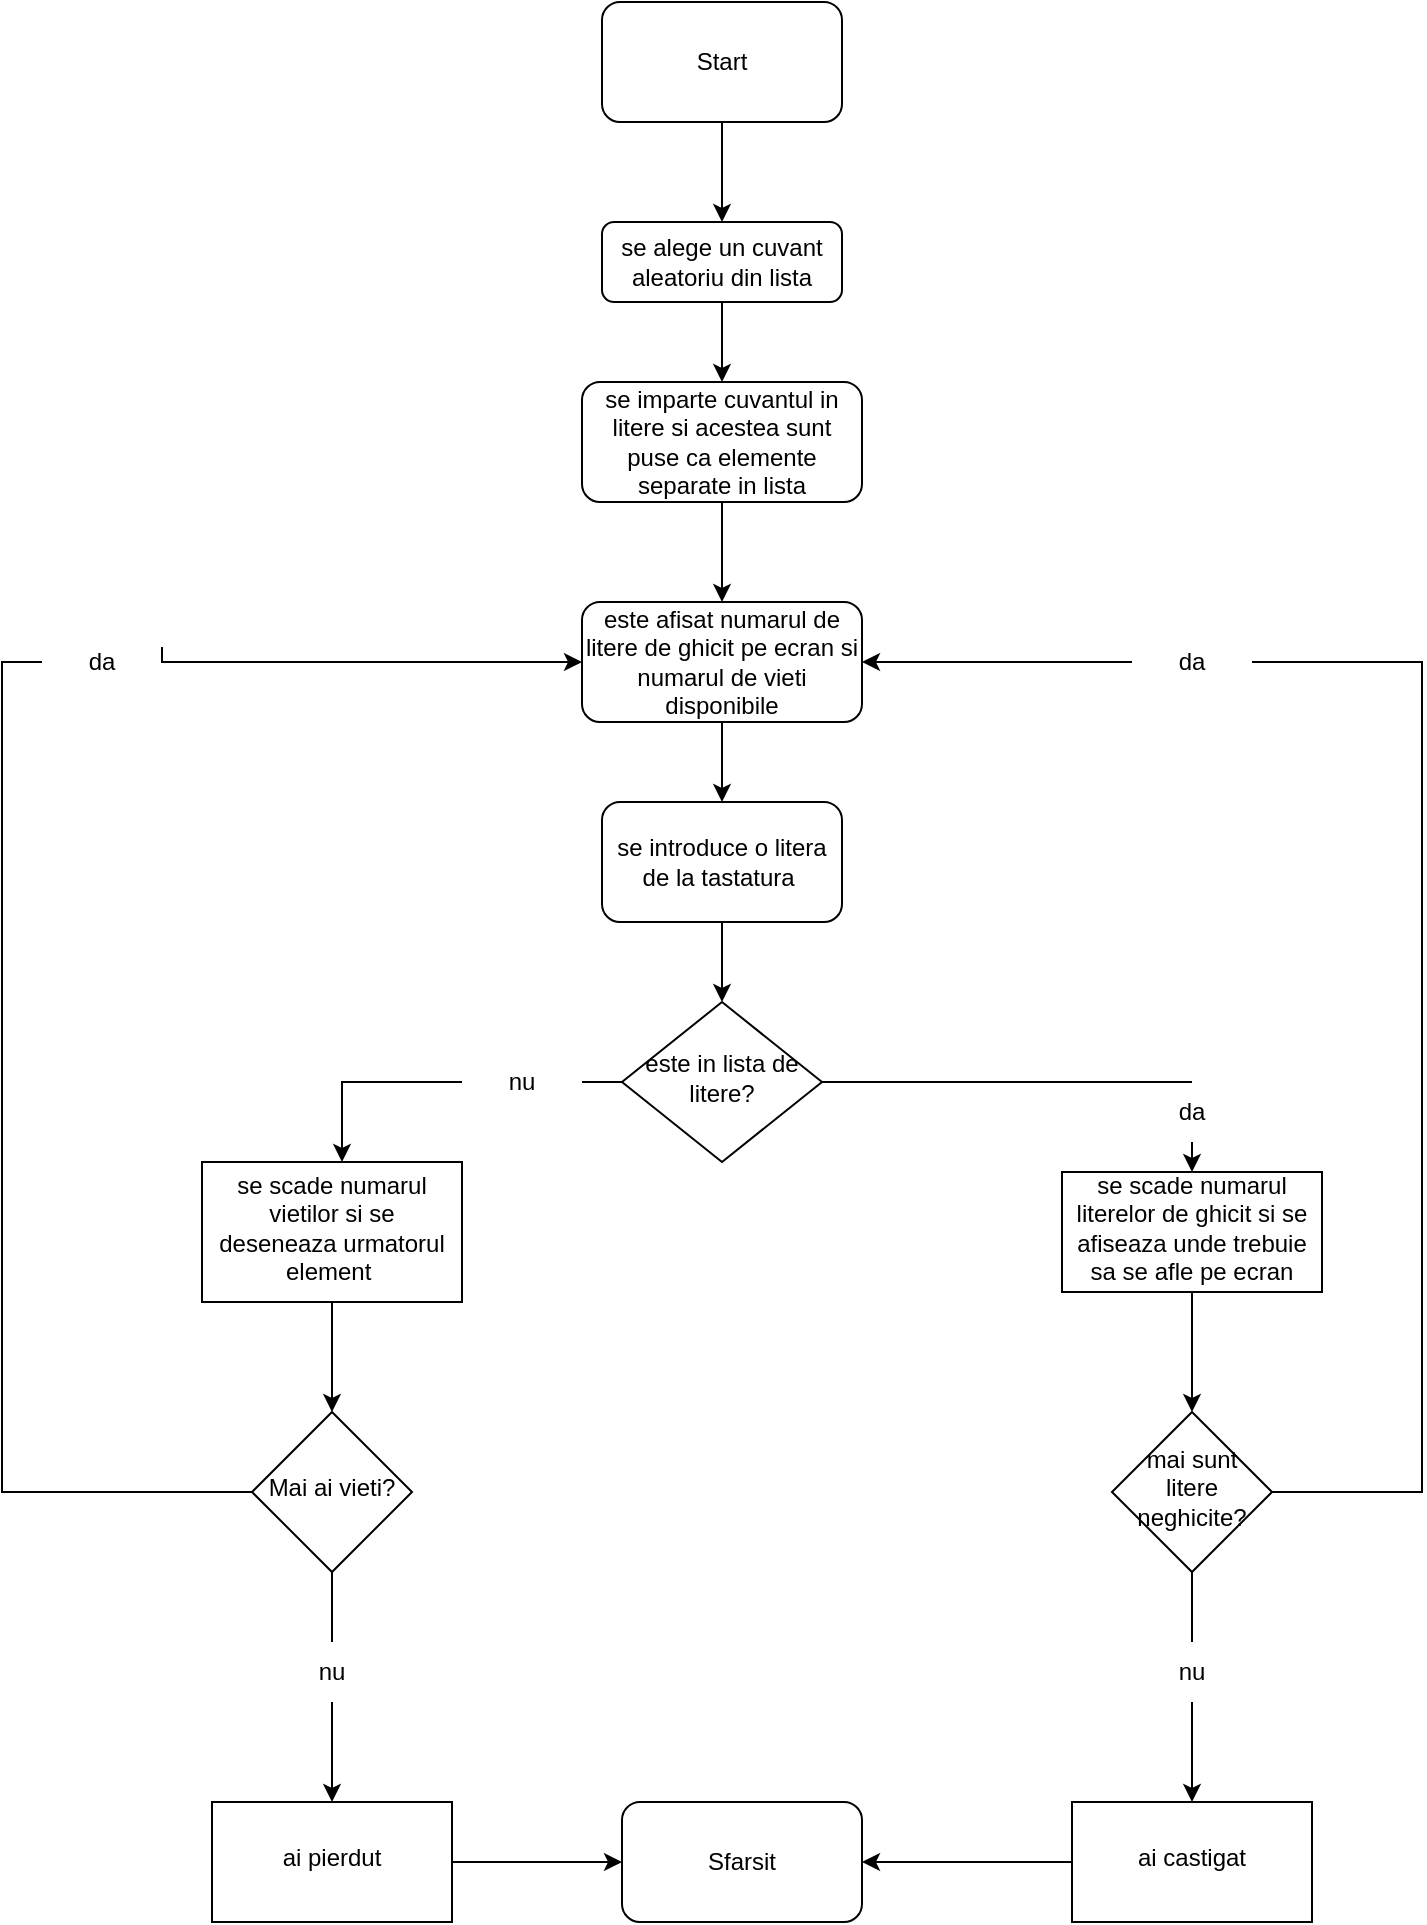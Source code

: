 <mxfile version="20.8.5" type="github">
  <diagram id="C5RBs43oDa-KdzZeNtuy" name="Page-1">
    <mxGraphModel dx="2514" dy="2113" grid="1" gridSize="10" guides="1" tooltips="1" connect="1" arrows="1" fold="1" page="1" pageScale="1" pageWidth="827" pageHeight="1169" math="0" shadow="0">
      <root>
        <mxCell id="WIyWlLk6GJQsqaUBKTNV-0" />
        <mxCell id="WIyWlLk6GJQsqaUBKTNV-1" parent="WIyWlLk6GJQsqaUBKTNV-0" />
        <mxCell id="ASdXPYL3L9GyblWGiS_Q-5" value="" style="edgeStyle=orthogonalEdgeStyle;rounded=0;orthogonalLoop=1;jettySize=auto;html=1;" edge="1" parent="WIyWlLk6GJQsqaUBKTNV-1" source="WIyWlLk6GJQsqaUBKTNV-3" target="ASdXPYL3L9GyblWGiS_Q-0">
          <mxGeometry relative="1" as="geometry" />
        </mxCell>
        <mxCell id="WIyWlLk6GJQsqaUBKTNV-3" value="se alege un cuvant aleatoriu din lista" style="rounded=1;whiteSpace=wrap;html=1;fontSize=12;glass=0;strokeWidth=1;shadow=0;" parent="WIyWlLk6GJQsqaUBKTNV-1" vertex="1">
          <mxGeometry x="160" y="20" width="120" height="40" as="geometry" />
        </mxCell>
        <mxCell id="ASdXPYL3L9GyblWGiS_Q-28" value="" style="edgeStyle=orthogonalEdgeStyle;rounded=0;orthogonalLoop=1;jettySize=auto;html=1;startArrow=none;" edge="1" parent="WIyWlLk6GJQsqaUBKTNV-1" source="ASdXPYL3L9GyblWGiS_Q-29" target="ASdXPYL3L9GyblWGiS_Q-27">
          <mxGeometry relative="1" as="geometry">
            <Array as="points">
              <mxPoint x="30" y="450" />
            </Array>
          </mxGeometry>
        </mxCell>
        <mxCell id="ASdXPYL3L9GyblWGiS_Q-74" style="edgeStyle=orthogonalEdgeStyle;rounded=0;orthogonalLoop=1;jettySize=auto;html=1;entryX=0.5;entryY=0;entryDx=0;entryDy=0;startArrow=none;" edge="1" parent="WIyWlLk6GJQsqaUBKTNV-1" source="ASdXPYL3L9GyblWGiS_Q-67" target="ASdXPYL3L9GyblWGiS_Q-9">
          <mxGeometry relative="1" as="geometry">
            <Array as="points">
              <mxPoint x="455" y="450" />
            </Array>
          </mxGeometry>
        </mxCell>
        <mxCell id="WIyWlLk6GJQsqaUBKTNV-6" value="este in lista de litere?" style="rhombus;whiteSpace=wrap;html=1;shadow=0;fontFamily=Helvetica;fontSize=12;align=center;strokeWidth=1;spacing=6;spacingTop=-4;" parent="WIyWlLk6GJQsqaUBKTNV-1" vertex="1">
          <mxGeometry x="170" y="410" width="100" height="80" as="geometry" />
        </mxCell>
        <mxCell id="ASdXPYL3L9GyblWGiS_Q-6" value="" style="edgeStyle=orthogonalEdgeStyle;rounded=0;orthogonalLoop=1;jettySize=auto;html=1;" edge="1" parent="WIyWlLk6GJQsqaUBKTNV-1" source="ASdXPYL3L9GyblWGiS_Q-0" target="ASdXPYL3L9GyblWGiS_Q-3">
          <mxGeometry relative="1" as="geometry" />
        </mxCell>
        <mxCell id="ASdXPYL3L9GyblWGiS_Q-0" value="se imparte cuvantul in litere si acestea sunt puse ca elemente separate in lista" style="rounded=1;whiteSpace=wrap;html=1;fontSize=12;glass=0;strokeWidth=1;shadow=0;" vertex="1" parent="WIyWlLk6GJQsqaUBKTNV-1">
          <mxGeometry x="150" y="100" width="140" height="60" as="geometry" />
        </mxCell>
        <mxCell id="ASdXPYL3L9GyblWGiS_Q-13" value="" style="edgeStyle=orthogonalEdgeStyle;rounded=0;orthogonalLoop=1;jettySize=auto;html=1;" edge="1" parent="WIyWlLk6GJQsqaUBKTNV-1" source="ASdXPYL3L9GyblWGiS_Q-3" target="ASdXPYL3L9GyblWGiS_Q-12">
          <mxGeometry relative="1" as="geometry" />
        </mxCell>
        <mxCell id="ASdXPYL3L9GyblWGiS_Q-3" value="este afisat numarul de litere de ghicit pe ecran si numarul de vieti disponibile" style="rounded=1;whiteSpace=wrap;html=1;fontSize=12;glass=0;strokeWidth=1;shadow=0;" vertex="1" parent="WIyWlLk6GJQsqaUBKTNV-1">
          <mxGeometry x="150" y="210" width="140" height="60" as="geometry" />
        </mxCell>
        <mxCell id="ASdXPYL3L9GyblWGiS_Q-92" style="edgeStyle=orthogonalEdgeStyle;rounded=0;orthogonalLoop=1;jettySize=auto;html=1;entryX=0.5;entryY=0;entryDx=0;entryDy=0;" edge="1" parent="WIyWlLk6GJQsqaUBKTNV-1" source="ASdXPYL3L9GyblWGiS_Q-9" target="ASdXPYL3L9GyblWGiS_Q-20">
          <mxGeometry relative="1" as="geometry" />
        </mxCell>
        <mxCell id="ASdXPYL3L9GyblWGiS_Q-9" value="se scade numarul literelor de ghicit si se afiseaza unde trebuie sa se afle pe ecran" style="whiteSpace=wrap;html=1;shadow=0;strokeWidth=1;spacing=6;spacingTop=-4;" vertex="1" parent="WIyWlLk6GJQsqaUBKTNV-1">
          <mxGeometry x="390" y="495" width="130" height="60" as="geometry" />
        </mxCell>
        <mxCell id="ASdXPYL3L9GyblWGiS_Q-14" value="" style="edgeStyle=orthogonalEdgeStyle;rounded=0;orthogonalLoop=1;jettySize=auto;html=1;" edge="1" parent="WIyWlLk6GJQsqaUBKTNV-1" source="ASdXPYL3L9GyblWGiS_Q-12" target="WIyWlLk6GJQsqaUBKTNV-6">
          <mxGeometry relative="1" as="geometry" />
        </mxCell>
        <mxCell id="ASdXPYL3L9GyblWGiS_Q-12" value="se introduce o litera de la tastatura&amp;nbsp;" style="whiteSpace=wrap;html=1;rounded=1;glass=0;strokeWidth=1;shadow=0;" vertex="1" parent="WIyWlLk6GJQsqaUBKTNV-1">
          <mxGeometry x="160" y="310" width="120" height="60" as="geometry" />
        </mxCell>
        <mxCell id="ASdXPYL3L9GyblWGiS_Q-99" value="" style="edgeStyle=orthogonalEdgeStyle;rounded=0;orthogonalLoop=1;jettySize=auto;html=1;startArrow=none;" edge="1" parent="WIyWlLk6GJQsqaUBKTNV-1" source="ASdXPYL3L9GyblWGiS_Q-109" target="ASdXPYL3L9GyblWGiS_Q-98">
          <mxGeometry relative="1" as="geometry" />
        </mxCell>
        <mxCell id="ASdXPYL3L9GyblWGiS_Q-20" value="mai sunt litere neghicite?" style="rhombus;whiteSpace=wrap;html=1;shadow=0;strokeWidth=1;spacing=6;spacingTop=-4;" vertex="1" parent="WIyWlLk6GJQsqaUBKTNV-1">
          <mxGeometry x="415" y="615" width="80" height="80" as="geometry" />
        </mxCell>
        <mxCell id="ASdXPYL3L9GyblWGiS_Q-83" style="edgeStyle=orthogonalEdgeStyle;rounded=0;orthogonalLoop=1;jettySize=auto;html=1;entryX=0.5;entryY=0;entryDx=0;entryDy=0;" edge="1" parent="WIyWlLk6GJQsqaUBKTNV-1" source="ASdXPYL3L9GyblWGiS_Q-27" target="ASdXPYL3L9GyblWGiS_Q-81">
          <mxGeometry relative="1" as="geometry" />
        </mxCell>
        <mxCell id="ASdXPYL3L9GyblWGiS_Q-27" value="se scade numarul vietilor si se deseneaza urmatorul element&amp;nbsp;" style="whiteSpace=wrap;html=1;shadow=0;strokeWidth=1;spacing=6;spacingTop=-4;" vertex="1" parent="WIyWlLk6GJQsqaUBKTNV-1">
          <mxGeometry x="-40" y="490" width="130" height="70" as="geometry" />
        </mxCell>
        <mxCell id="ASdXPYL3L9GyblWGiS_Q-70" style="edgeStyle=orthogonalEdgeStyle;rounded=0;orthogonalLoop=1;jettySize=auto;html=1;entryX=1;entryY=0.5;entryDx=0;entryDy=0;startArrow=none;" edge="1" parent="WIyWlLk6GJQsqaUBKTNV-1" source="ASdXPYL3L9GyblWGiS_Q-72" target="ASdXPYL3L9GyblWGiS_Q-3">
          <mxGeometry relative="1" as="geometry">
            <Array as="points" />
          </mxGeometry>
        </mxCell>
        <mxCell id="ASdXPYL3L9GyblWGiS_Q-112" style="edgeStyle=orthogonalEdgeStyle;rounded=0;orthogonalLoop=1;jettySize=auto;html=1;entryX=0;entryY=0.5;entryDx=0;entryDy=0;" edge="1" parent="WIyWlLk6GJQsqaUBKTNV-1" source="ASdXPYL3L9GyblWGiS_Q-59" target="ASdXPYL3L9GyblWGiS_Q-111">
          <mxGeometry relative="1" as="geometry" />
        </mxCell>
        <mxCell id="ASdXPYL3L9GyblWGiS_Q-59" value="ai pierdut" style="whiteSpace=wrap;html=1;shadow=0;strokeWidth=1;spacing=6;spacingTop=-4;" vertex="1" parent="WIyWlLk6GJQsqaUBKTNV-1">
          <mxGeometry x="-35" y="810" width="120" height="60" as="geometry" />
        </mxCell>
        <mxCell id="ASdXPYL3L9GyblWGiS_Q-65" value="" style="edgeStyle=orthogonalEdgeStyle;rounded=0;orthogonalLoop=1;jettySize=auto;html=1;endArrow=none;" edge="1" parent="WIyWlLk6GJQsqaUBKTNV-1" source="WIyWlLk6GJQsqaUBKTNV-6" target="ASdXPYL3L9GyblWGiS_Q-29">
          <mxGeometry relative="1" as="geometry">
            <mxPoint x="170" y="450" as="sourcePoint" />
            <mxPoint x="30" y="490" as="targetPoint" />
            <Array as="points" />
          </mxGeometry>
        </mxCell>
        <mxCell id="ASdXPYL3L9GyblWGiS_Q-29" value="nu" style="text;html=1;strokeColor=none;fillColor=none;align=center;verticalAlign=middle;whiteSpace=wrap;rounded=0;" vertex="1" parent="WIyWlLk6GJQsqaUBKTNV-1">
          <mxGeometry x="90" y="435" width="60" height="30" as="geometry" />
        </mxCell>
        <mxCell id="ASdXPYL3L9GyblWGiS_Q-73" value="" style="edgeStyle=orthogonalEdgeStyle;rounded=0;orthogonalLoop=1;jettySize=auto;html=1;entryX=1;entryY=0.5;entryDx=0;entryDy=0;endArrow=none;" edge="1" parent="WIyWlLk6GJQsqaUBKTNV-1" target="ASdXPYL3L9GyblWGiS_Q-72">
          <mxGeometry relative="1" as="geometry">
            <mxPoint x="570" y="590" as="sourcePoint" />
            <mxPoint x="290" y="240" as="targetPoint" />
            <Array as="points">
              <mxPoint x="570" y="240" />
            </Array>
          </mxGeometry>
        </mxCell>
        <mxCell id="ASdXPYL3L9GyblWGiS_Q-72" value="da" style="text;html=1;strokeColor=none;fillColor=none;align=center;verticalAlign=middle;whiteSpace=wrap;rounded=0;" vertex="1" parent="WIyWlLk6GJQsqaUBKTNV-1">
          <mxGeometry x="425" y="225" width="60" height="30" as="geometry" />
        </mxCell>
        <mxCell id="ASdXPYL3L9GyblWGiS_Q-75" value="" style="edgeStyle=orthogonalEdgeStyle;rounded=0;orthogonalLoop=1;jettySize=auto;html=1;entryX=0.5;entryY=0;entryDx=0;entryDy=0;endArrow=none;" edge="1" parent="WIyWlLk6GJQsqaUBKTNV-1" source="WIyWlLk6GJQsqaUBKTNV-6" target="ASdXPYL3L9GyblWGiS_Q-67">
          <mxGeometry relative="1" as="geometry">
            <mxPoint x="270" y="450" as="sourcePoint" />
            <mxPoint x="455" y="495" as="targetPoint" />
            <Array as="points">
              <mxPoint x="455" y="450" />
            </Array>
          </mxGeometry>
        </mxCell>
        <mxCell id="ASdXPYL3L9GyblWGiS_Q-67" value="da" style="text;html=1;strokeColor=none;fillColor=none;align=center;verticalAlign=middle;whiteSpace=wrap;rounded=0;" vertex="1" parent="WIyWlLk6GJQsqaUBKTNV-1">
          <mxGeometry x="425" y="450" width="60" height="30" as="geometry" />
        </mxCell>
        <mxCell id="ASdXPYL3L9GyblWGiS_Q-96" style="edgeStyle=orthogonalEdgeStyle;rounded=0;orthogonalLoop=1;jettySize=auto;html=1;startArrow=none;" edge="1" parent="WIyWlLk6GJQsqaUBKTNV-1" source="ASdXPYL3L9GyblWGiS_Q-62" target="ASdXPYL3L9GyblWGiS_Q-59">
          <mxGeometry relative="1" as="geometry" />
        </mxCell>
        <mxCell id="ASdXPYL3L9GyblWGiS_Q-102" style="edgeStyle=orthogonalEdgeStyle;rounded=0;orthogonalLoop=1;jettySize=auto;html=1;entryX=0;entryY=0.5;entryDx=0;entryDy=0;startArrow=none;exitX=1;exitY=0.25;exitDx=0;exitDy=0;" edge="1" parent="WIyWlLk6GJQsqaUBKTNV-1" source="ASdXPYL3L9GyblWGiS_Q-103" target="ASdXPYL3L9GyblWGiS_Q-3">
          <mxGeometry relative="1" as="geometry">
            <mxPoint x="-120" y="250" as="targetPoint" />
            <mxPoint x="-60" y="230" as="sourcePoint" />
            <Array as="points">
              <mxPoint x="-60" y="240" />
            </Array>
          </mxGeometry>
        </mxCell>
        <mxCell id="ASdXPYL3L9GyblWGiS_Q-81" value="Mai ai vieti?" style="rhombus;whiteSpace=wrap;html=1;shadow=0;strokeWidth=1;spacing=6;spacingTop=-4;" vertex="1" parent="WIyWlLk6GJQsqaUBKTNV-1">
          <mxGeometry x="-15" y="615" width="80" height="80" as="geometry" />
        </mxCell>
        <mxCell id="ASdXPYL3L9GyblWGiS_Q-97" value="" style="edgeStyle=orthogonalEdgeStyle;rounded=0;orthogonalLoop=1;jettySize=auto;html=1;endArrow=none;" edge="1" parent="WIyWlLk6GJQsqaUBKTNV-1" source="ASdXPYL3L9GyblWGiS_Q-81" target="ASdXPYL3L9GyblWGiS_Q-62">
          <mxGeometry relative="1" as="geometry">
            <mxPoint x="25" y="695" as="sourcePoint" />
            <mxPoint x="25" y="760" as="targetPoint" />
          </mxGeometry>
        </mxCell>
        <mxCell id="ASdXPYL3L9GyblWGiS_Q-62" value="nu" style="text;html=1;strokeColor=none;fillColor=none;align=center;verticalAlign=middle;whiteSpace=wrap;rounded=0;" vertex="1" parent="WIyWlLk6GJQsqaUBKTNV-1">
          <mxGeometry x="-5" y="730" width="60" height="30" as="geometry" />
        </mxCell>
        <mxCell id="ASdXPYL3L9GyblWGiS_Q-113" style="edgeStyle=orthogonalEdgeStyle;rounded=0;orthogonalLoop=1;jettySize=auto;html=1;entryX=1;entryY=0.5;entryDx=0;entryDy=0;" edge="1" parent="WIyWlLk6GJQsqaUBKTNV-1" source="ASdXPYL3L9GyblWGiS_Q-98" target="ASdXPYL3L9GyblWGiS_Q-111">
          <mxGeometry relative="1" as="geometry" />
        </mxCell>
        <mxCell id="ASdXPYL3L9GyblWGiS_Q-98" value="ai castigat" style="whiteSpace=wrap;html=1;shadow=0;strokeWidth=1;spacing=6;spacingTop=-4;" vertex="1" parent="WIyWlLk6GJQsqaUBKTNV-1">
          <mxGeometry x="395" y="810" width="120" height="60" as="geometry" />
        </mxCell>
        <mxCell id="ASdXPYL3L9GyblWGiS_Q-100" value="" style="edgeStyle=orthogonalEdgeStyle;rounded=0;orthogonalLoop=1;jettySize=auto;html=1;entryX=1;entryY=0.5;entryDx=0;entryDy=0;endArrow=none;exitX=1;exitY=0.5;exitDx=0;exitDy=0;" edge="1" parent="WIyWlLk6GJQsqaUBKTNV-1" source="ASdXPYL3L9GyblWGiS_Q-20" target="ASdXPYL3L9GyblWGiS_Q-72">
          <mxGeometry relative="1" as="geometry">
            <mxPoint x="570" y="590" as="sourcePoint" />
            <mxPoint x="290" y="240" as="targetPoint" />
            <Array as="points">
              <mxPoint x="570" y="655" />
              <mxPoint x="570" y="240" />
            </Array>
          </mxGeometry>
        </mxCell>
        <mxCell id="ASdXPYL3L9GyblWGiS_Q-106" value="" style="edgeStyle=orthogonalEdgeStyle;rounded=0;orthogonalLoop=1;jettySize=auto;html=1;entryX=0;entryY=0.5;entryDx=0;entryDy=0;endArrow=none;" edge="1" parent="WIyWlLk6GJQsqaUBKTNV-1" source="ASdXPYL3L9GyblWGiS_Q-81" target="ASdXPYL3L9GyblWGiS_Q-103">
          <mxGeometry relative="1" as="geometry">
            <mxPoint x="150" y="240" as="targetPoint" />
            <mxPoint x="-15" y="655" as="sourcePoint" />
            <Array as="points">
              <mxPoint x="-140" y="655" />
              <mxPoint x="-140" y="240" />
            </Array>
          </mxGeometry>
        </mxCell>
        <mxCell id="ASdXPYL3L9GyblWGiS_Q-103" value="da" style="text;html=1;strokeColor=none;fillColor=none;align=center;verticalAlign=middle;whiteSpace=wrap;rounded=0;" vertex="1" parent="WIyWlLk6GJQsqaUBKTNV-1">
          <mxGeometry x="-120" y="225" width="60" height="30" as="geometry" />
        </mxCell>
        <mxCell id="ASdXPYL3L9GyblWGiS_Q-108" style="edgeStyle=orthogonalEdgeStyle;rounded=0;orthogonalLoop=1;jettySize=auto;html=1;entryX=0.5;entryY=0;entryDx=0;entryDy=0;" edge="1" parent="WIyWlLk6GJQsqaUBKTNV-1" source="ASdXPYL3L9GyblWGiS_Q-107" target="WIyWlLk6GJQsqaUBKTNV-3">
          <mxGeometry relative="1" as="geometry" />
        </mxCell>
        <mxCell id="ASdXPYL3L9GyblWGiS_Q-107" value="Start" style="rounded=1;whiteSpace=wrap;html=1;" vertex="1" parent="WIyWlLk6GJQsqaUBKTNV-1">
          <mxGeometry x="160" y="-90" width="120" height="60" as="geometry" />
        </mxCell>
        <mxCell id="ASdXPYL3L9GyblWGiS_Q-110" value="" style="edgeStyle=orthogonalEdgeStyle;rounded=0;orthogonalLoop=1;jettySize=auto;html=1;endArrow=none;" edge="1" parent="WIyWlLk6GJQsqaUBKTNV-1" source="ASdXPYL3L9GyblWGiS_Q-20" target="ASdXPYL3L9GyblWGiS_Q-109">
          <mxGeometry relative="1" as="geometry">
            <mxPoint x="455" y="695.0" as="sourcePoint" />
            <mxPoint x="455" y="785.0" as="targetPoint" />
          </mxGeometry>
        </mxCell>
        <mxCell id="ASdXPYL3L9GyblWGiS_Q-109" value="nu" style="text;html=1;strokeColor=none;fillColor=none;align=center;verticalAlign=middle;whiteSpace=wrap;rounded=0;" vertex="1" parent="WIyWlLk6GJQsqaUBKTNV-1">
          <mxGeometry x="425" y="730" width="60" height="30" as="geometry" />
        </mxCell>
        <mxCell id="ASdXPYL3L9GyblWGiS_Q-111" value="Sfarsit" style="rounded=1;whiteSpace=wrap;html=1;" vertex="1" parent="WIyWlLk6GJQsqaUBKTNV-1">
          <mxGeometry x="170" y="810" width="120" height="60" as="geometry" />
        </mxCell>
      </root>
    </mxGraphModel>
  </diagram>
</mxfile>
